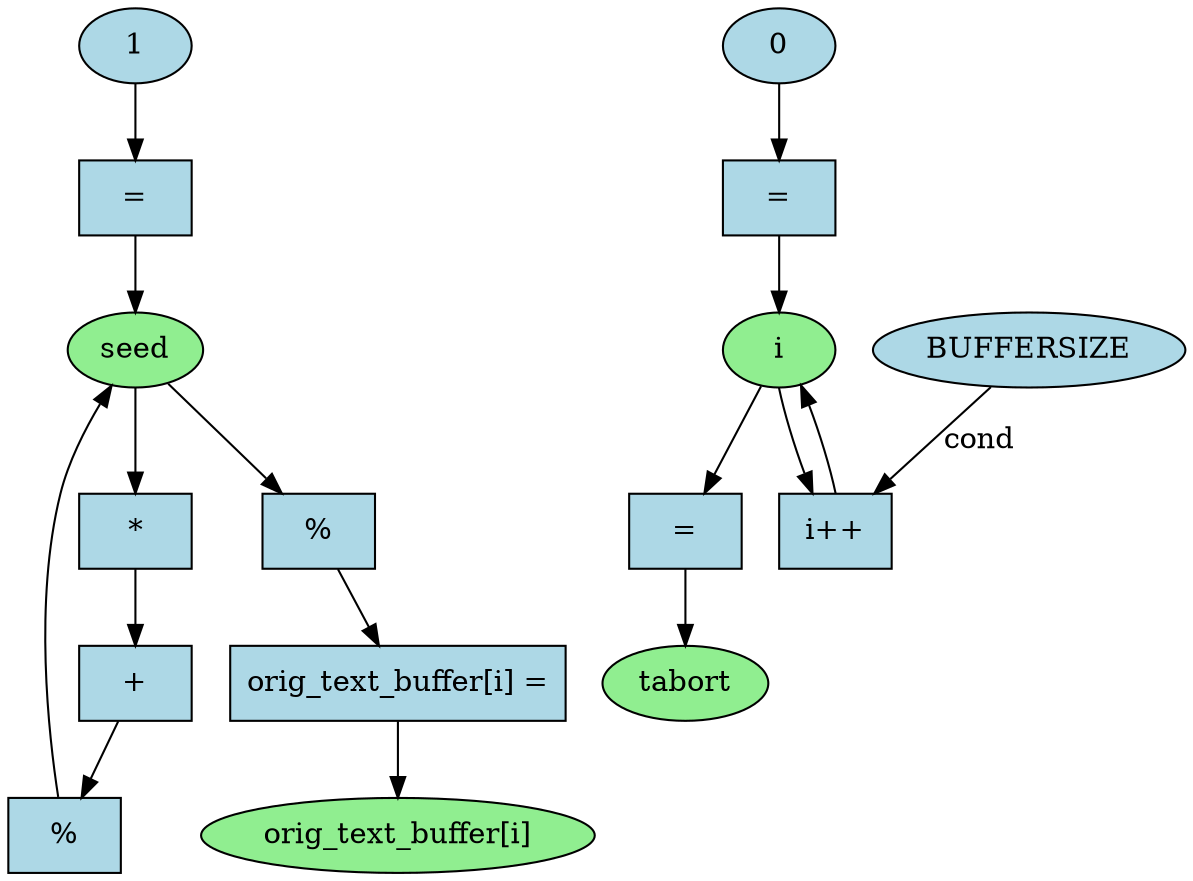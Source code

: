digraph initbuffer_DFG {
    node [shape=ellipse, style=filled, fillcolor=lightblue];
    seed_init [label="1"];
    i_init [label="0"];
    BUFFERSIZE [label="BUFFERSIZE"];

    node [shape=box];
    op_assign_seed [label="="];
    op_assign_i [label="="];
    op_assign_tabort [label="="];
    op_mult [label="*"];
    op_add [label="+"];
    op_mod [label="%"];
    op_mod256 [label="%"];
    op_array_assign [label="orig_text_buffer[i] ="];
    op_inc_i [label="i++"];

    node [shape=ellipse, style=filled, fillcolor=lightgreen];
    seed [label="seed"];
    i [label="i"];
    tabort [label="tabort"];
    array_val [label="orig_text_buffer[i]"];

    seed_init -> op_assign_seed -> seed;
    i_init -> op_assign_i -> i;
    i -> op_assign_tabort -> tabort;
    seed -> op_mult;
    op_mult -> op_add;
    op_add -> op_mod -> seed;
    seed -> op_mod256 -> op_array_assign -> array_val;
    i -> op_inc_i -> i;
    BUFFERSIZE -> op_inc_i [label="cond"];
}